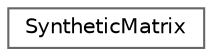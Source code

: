 digraph "Graphical Class Hierarchy"
{
 // LATEX_PDF_SIZE
  bgcolor="transparent";
  edge [fontname=Helvetica,fontsize=10,labelfontname=Helvetica,labelfontsize=10];
  node [fontname=Helvetica,fontsize=10,shape=box,height=0.2,width=0.4];
  rankdir="LR";
  Node0 [id="Node000000",label="SyntheticMatrix",height=0.2,width=0.4,color="grey40", fillcolor="white", style="filled",URL="$classSyntheticMatrix.html",tooltip=" "];
}
